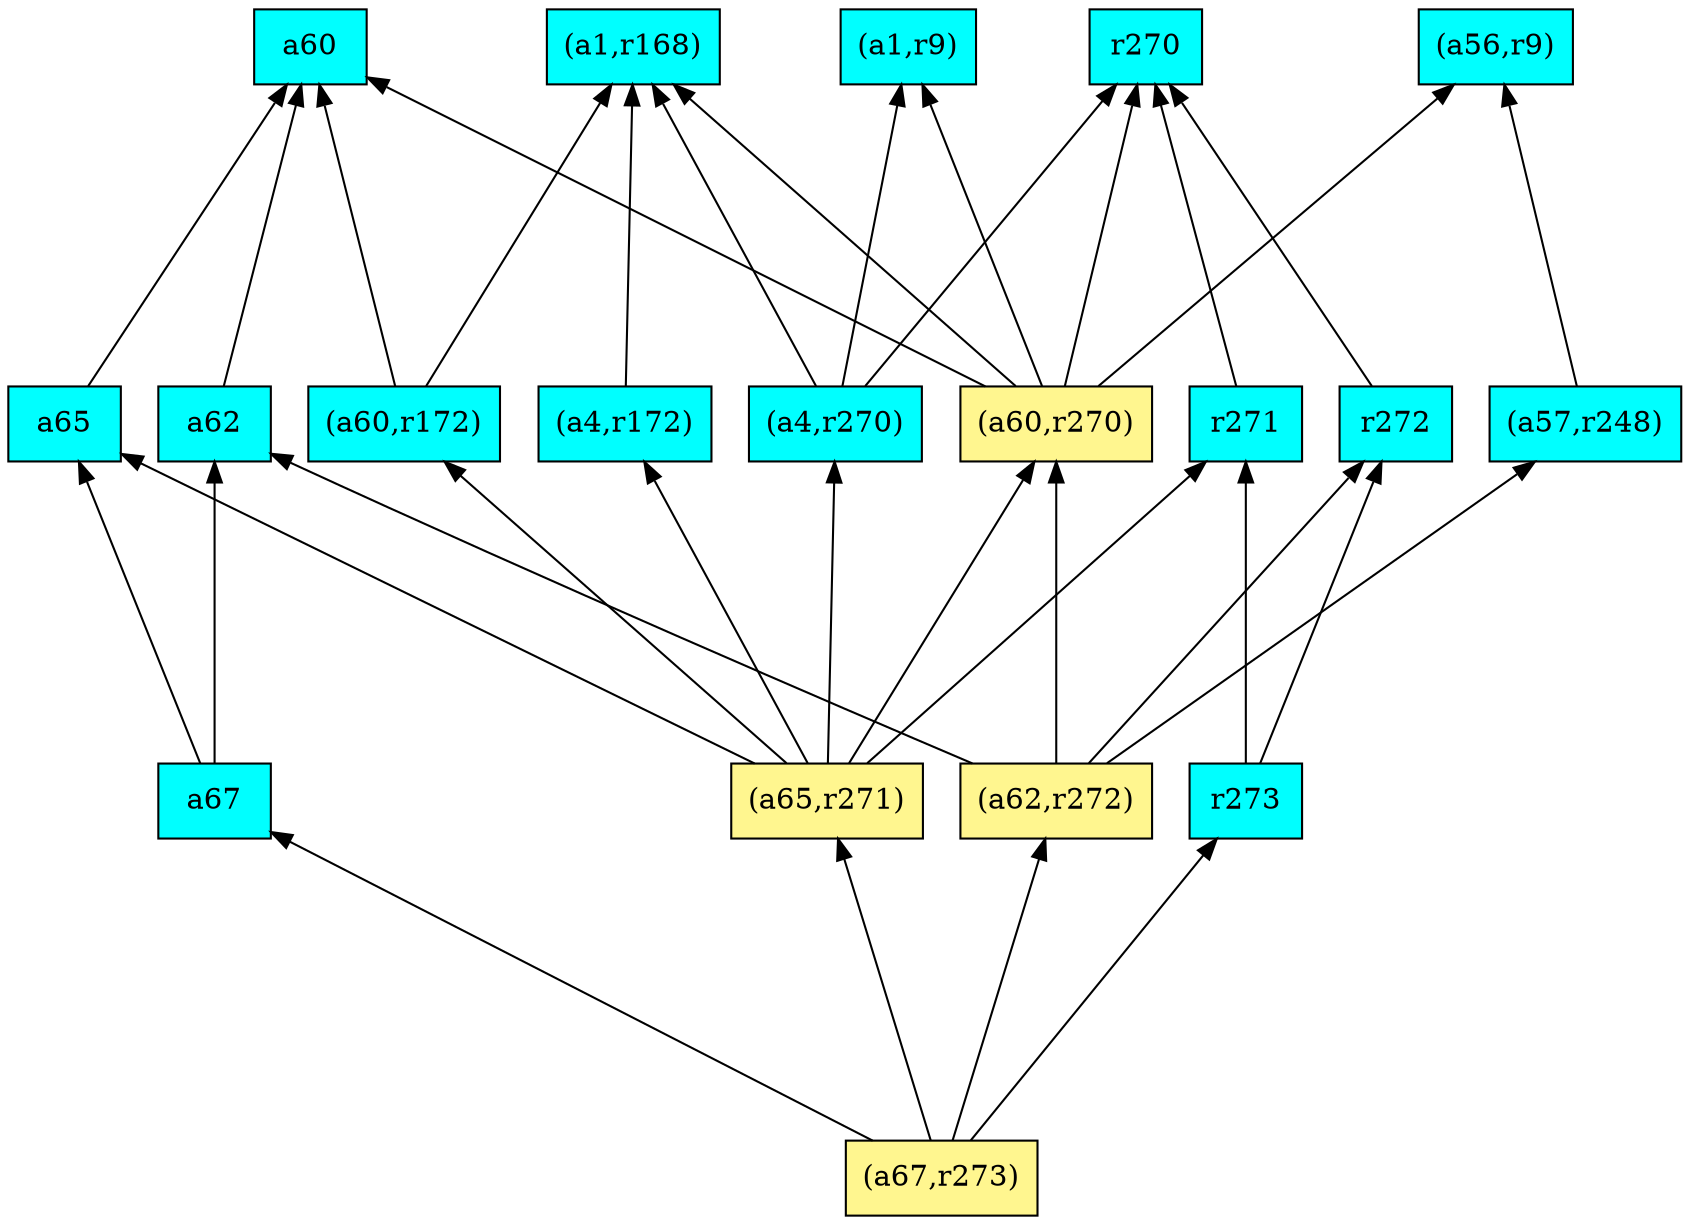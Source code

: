digraph G {
rankdir=BT;ranksep="2.0";
"(a1,r9)" [shape=record,fillcolor=cyan,style=filled,label="{(a1,r9)}"];
"r272" [shape=record,fillcolor=cyan,style=filled,label="{r272}"];
"r271" [shape=record,fillcolor=cyan,style=filled,label="{r271}"];
"(a1,r168)" [shape=record,fillcolor=cyan,style=filled,label="{(a1,r168)}"];
"a67" [shape=record,fillcolor=cyan,style=filled,label="{a67}"];
"(a4,r172)" [shape=record,fillcolor=cyan,style=filled,label="{(a4,r172)}"];
"a65" [shape=record,fillcolor=cyan,style=filled,label="{a65}"];
"(a67,r273)" [shape=record,fillcolor=khaki1,style=filled,label="{(a67,r273)}"];
"a62" [shape=record,fillcolor=cyan,style=filled,label="{a62}"];
"(a60,r172)" [shape=record,fillcolor=cyan,style=filled,label="{(a60,r172)}"];
"r270" [shape=record,fillcolor=cyan,style=filled,label="{r270}"];
"(a65,r271)" [shape=record,fillcolor=khaki1,style=filled,label="{(a65,r271)}"];
"a60" [shape=record,fillcolor=cyan,style=filled,label="{a60}"];
"(a57,r248)" [shape=record,fillcolor=cyan,style=filled,label="{(a57,r248)}"];
"(a56,r9)" [shape=record,fillcolor=cyan,style=filled,label="{(a56,r9)}"];
"(a60,r270)" [shape=record,fillcolor=khaki1,style=filled,label="{(a60,r270)}"];
"(a62,r272)" [shape=record,fillcolor=khaki1,style=filled,label="{(a62,r272)}"];
"r273" [shape=record,fillcolor=cyan,style=filled,label="{r273}"];
"(a4,r270)" [shape=record,fillcolor=cyan,style=filled,label="{(a4,r270)}"];
"r272" -> "r270"
"r271" -> "r270"
"a67" -> "a62"
"a67" -> "a65"
"(a4,r172)" -> "(a1,r168)"
"a65" -> "a60"
"(a67,r273)" -> "(a65,r271)"
"(a67,r273)" -> "a67"
"(a67,r273)" -> "(a62,r272)"
"(a67,r273)" -> "r273"
"a62" -> "a60"
"(a60,r172)" -> "a60"
"(a60,r172)" -> "(a1,r168)"
"(a65,r271)" -> "r271"
"(a65,r271)" -> "a65"
"(a65,r271)" -> "(a4,r172)"
"(a65,r271)" -> "(a60,r270)"
"(a65,r271)" -> "(a4,r270)"
"(a65,r271)" -> "(a60,r172)"
"(a57,r248)" -> "(a56,r9)"
"(a60,r270)" -> "(a1,r9)"
"(a60,r270)" -> "r270"
"(a60,r270)" -> "a60"
"(a60,r270)" -> "(a1,r168)"
"(a60,r270)" -> "(a56,r9)"
"(a62,r272)" -> "r272"
"(a62,r272)" -> "(a57,r248)"
"(a62,r272)" -> "(a60,r270)"
"(a62,r272)" -> "a62"
"r273" -> "r272"
"r273" -> "r271"
"(a4,r270)" -> "(a1,r9)"
"(a4,r270)" -> "r270"
"(a4,r270)" -> "(a1,r168)"
}